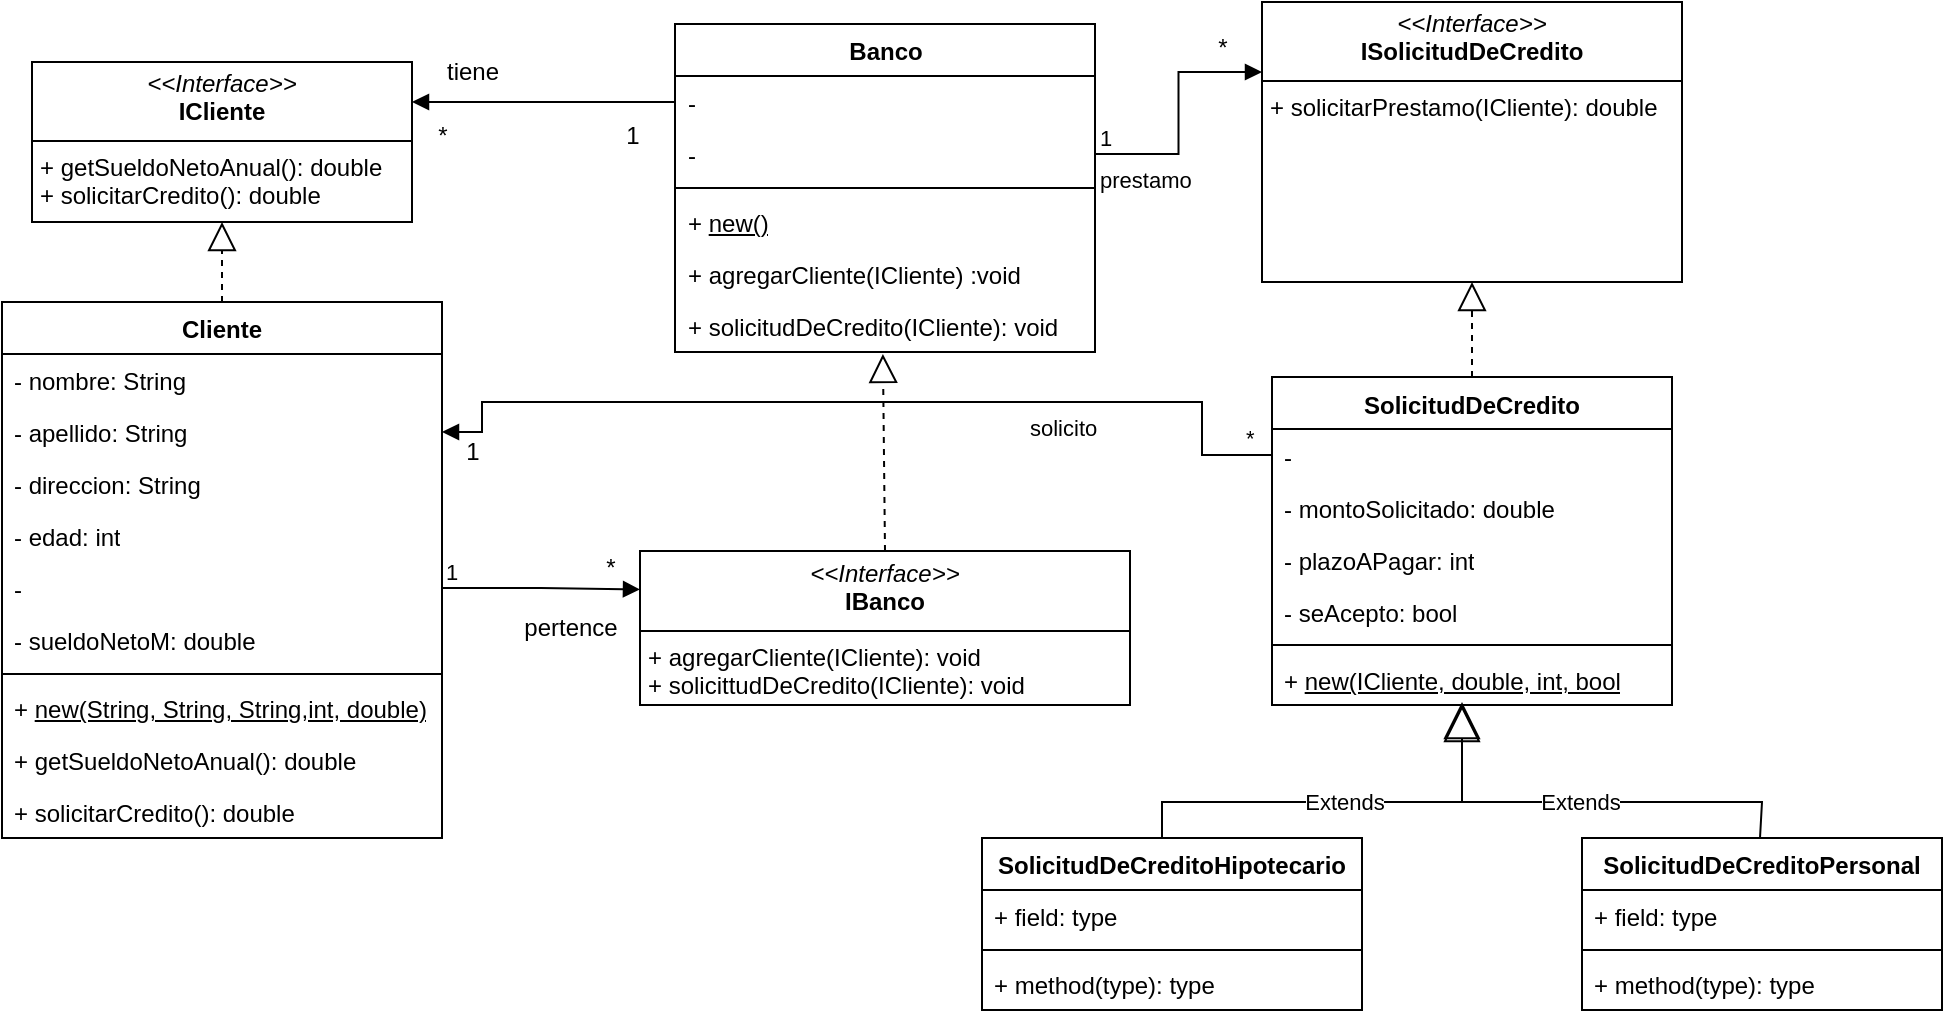 <mxfile version="27.0.3">
  <diagram name="Página-1" id="FZm7-ljKYktWhiKrwIqj">
    <mxGraphModel dx="916" dy="2024" grid="1" gridSize="10" guides="1" tooltips="1" connect="1" arrows="1" fold="1" page="1" pageScale="1" pageWidth="827" pageHeight="1169" math="0" shadow="0">
      <root>
        <mxCell id="0" />
        <mxCell id="1" parent="0" />
        <mxCell id="gXTNEMRNumfITgsgqX0p-1" value="Cliente" style="swimlane;fontStyle=1;align=center;verticalAlign=top;childLayout=stackLayout;horizontal=1;startSize=26;horizontalStack=0;resizeParent=1;resizeParentMax=0;resizeLast=0;collapsible=1;marginBottom=0;whiteSpace=wrap;html=1;" vertex="1" parent="1">
          <mxGeometry x="80" y="70" width="220" height="268" as="geometry" />
        </mxCell>
        <mxCell id="gXTNEMRNumfITgsgqX0p-2" value="- nombre: String" style="text;strokeColor=none;fillColor=none;align=left;verticalAlign=top;spacingLeft=4;spacingRight=4;overflow=hidden;rotatable=0;points=[[0,0.5],[1,0.5]];portConstraint=eastwest;whiteSpace=wrap;html=1;" vertex="1" parent="gXTNEMRNumfITgsgqX0p-1">
          <mxGeometry y="26" width="220" height="26" as="geometry" />
        </mxCell>
        <mxCell id="gXTNEMRNumfITgsgqX0p-5" value="- apellido: String" style="text;strokeColor=none;fillColor=none;align=left;verticalAlign=top;spacingLeft=4;spacingRight=4;overflow=hidden;rotatable=0;points=[[0,0.5],[1,0.5]];portConstraint=eastwest;whiteSpace=wrap;html=1;" vertex="1" parent="gXTNEMRNumfITgsgqX0p-1">
          <mxGeometry y="52" width="220" height="26" as="geometry" />
        </mxCell>
        <mxCell id="gXTNEMRNumfITgsgqX0p-6" value="- direccion: String" style="text;strokeColor=none;fillColor=none;align=left;verticalAlign=top;spacingLeft=4;spacingRight=4;overflow=hidden;rotatable=0;points=[[0,0.5],[1,0.5]];portConstraint=eastwest;whiteSpace=wrap;html=1;" vertex="1" parent="gXTNEMRNumfITgsgqX0p-1">
          <mxGeometry y="78" width="220" height="26" as="geometry" />
        </mxCell>
        <mxCell id="gXTNEMRNumfITgsgqX0p-7" value="- edad: int" style="text;strokeColor=none;fillColor=none;align=left;verticalAlign=top;spacingLeft=4;spacingRight=4;overflow=hidden;rotatable=0;points=[[0,0.5],[1,0.5]];portConstraint=eastwest;whiteSpace=wrap;html=1;" vertex="1" parent="gXTNEMRNumfITgsgqX0p-1">
          <mxGeometry y="104" width="220" height="26" as="geometry" />
        </mxCell>
        <mxCell id="gXTNEMRNumfITgsgqX0p-25" value="-" style="text;strokeColor=none;fillColor=none;align=left;verticalAlign=top;spacingLeft=4;spacingRight=4;overflow=hidden;rotatable=0;points=[[0,0.5],[1,0.5]];portConstraint=eastwest;whiteSpace=wrap;html=1;" vertex="1" parent="gXTNEMRNumfITgsgqX0p-1">
          <mxGeometry y="130" width="220" height="26" as="geometry" />
        </mxCell>
        <mxCell id="gXTNEMRNumfITgsgqX0p-8" value="- sueldoNetoM: double" style="text;strokeColor=none;fillColor=none;align=left;verticalAlign=top;spacingLeft=4;spacingRight=4;overflow=hidden;rotatable=0;points=[[0,0.5],[1,0.5]];portConstraint=eastwest;whiteSpace=wrap;html=1;" vertex="1" parent="gXTNEMRNumfITgsgqX0p-1">
          <mxGeometry y="156" width="220" height="26" as="geometry" />
        </mxCell>
        <mxCell id="gXTNEMRNumfITgsgqX0p-3" value="" style="line;strokeWidth=1;fillColor=none;align=left;verticalAlign=middle;spacingTop=-1;spacingLeft=3;spacingRight=3;rotatable=0;labelPosition=right;points=[];portConstraint=eastwest;strokeColor=inherit;" vertex="1" parent="gXTNEMRNumfITgsgqX0p-1">
          <mxGeometry y="182" width="220" height="8" as="geometry" />
        </mxCell>
        <mxCell id="gXTNEMRNumfITgsgqX0p-4" value="+ &lt;u&gt;new(String, String, String,int, double)&lt;/u&gt;" style="text;strokeColor=none;fillColor=none;align=left;verticalAlign=top;spacingLeft=4;spacingRight=4;overflow=hidden;rotatable=0;points=[[0,0.5],[1,0.5]];portConstraint=eastwest;whiteSpace=wrap;html=1;" vertex="1" parent="gXTNEMRNumfITgsgqX0p-1">
          <mxGeometry y="190" width="220" height="26" as="geometry" />
        </mxCell>
        <mxCell id="gXTNEMRNumfITgsgqX0p-11" value="+ getSueldoNetoAnual(): double" style="text;strokeColor=none;fillColor=none;align=left;verticalAlign=top;spacingLeft=4;spacingRight=4;overflow=hidden;rotatable=0;points=[[0,0.5],[1,0.5]];portConstraint=eastwest;whiteSpace=wrap;html=1;" vertex="1" parent="gXTNEMRNumfITgsgqX0p-1">
          <mxGeometry y="216" width="220" height="26" as="geometry" />
        </mxCell>
        <mxCell id="gXTNEMRNumfITgsgqX0p-41" value="+ solicitarCredito(): double" style="text;strokeColor=none;fillColor=none;align=left;verticalAlign=top;spacingLeft=4;spacingRight=4;overflow=hidden;rotatable=0;points=[[0,0.5],[1,0.5]];portConstraint=eastwest;whiteSpace=wrap;html=1;" vertex="1" parent="gXTNEMRNumfITgsgqX0p-1">
          <mxGeometry y="242" width="220" height="26" as="geometry" />
        </mxCell>
        <mxCell id="gXTNEMRNumfITgsgqX0p-9" value="&lt;p style=&quot;margin:0px;margin-top:4px;text-align:center;&quot;&gt;&lt;i&gt;&amp;lt;&amp;lt;Interface&amp;gt;&amp;gt;&lt;/i&gt;&lt;br&gt;&lt;b&gt;ICliente&lt;/b&gt;&lt;/p&gt;&lt;hr size=&quot;1&quot; style=&quot;border-style:solid;&quot;&gt;&lt;p style=&quot;margin:0px;margin-left:4px;&quot;&gt;+ getSueldoNetoAnual(): double&lt;/p&gt;&lt;p style=&quot;margin:0px;margin-left:4px;&quot;&gt;+ solicitarCredito(): double&lt;/p&gt;" style="verticalAlign=top;align=left;overflow=fill;html=1;whiteSpace=wrap;" vertex="1" parent="1">
          <mxGeometry x="95" y="-50" width="190" height="80" as="geometry" />
        </mxCell>
        <mxCell id="gXTNEMRNumfITgsgqX0p-10" value="" style="endArrow=block;dashed=1;endFill=0;endSize=12;html=1;rounded=0;exitX=0.5;exitY=0;exitDx=0;exitDy=0;entryX=0.5;entryY=1;entryDx=0;entryDy=0;" edge="1" parent="1" source="gXTNEMRNumfITgsgqX0p-1" target="gXTNEMRNumfITgsgqX0p-9">
          <mxGeometry width="160" relative="1" as="geometry">
            <mxPoint x="150" y="160" as="sourcePoint" />
            <mxPoint x="310" y="160" as="targetPoint" />
          </mxGeometry>
        </mxCell>
        <mxCell id="gXTNEMRNumfITgsgqX0p-12" value="Banco" style="swimlane;fontStyle=1;align=center;verticalAlign=top;childLayout=stackLayout;horizontal=1;startSize=26;horizontalStack=0;resizeParent=1;resizeParentMax=0;resizeLast=0;collapsible=1;marginBottom=0;whiteSpace=wrap;html=1;" vertex="1" parent="1">
          <mxGeometry x="416.5" y="-69" width="210" height="164" as="geometry" />
        </mxCell>
        <mxCell id="gXTNEMRNumfITgsgqX0p-13" value="-&amp;nbsp;" style="text;strokeColor=none;fillColor=none;align=left;verticalAlign=top;spacingLeft=4;spacingRight=4;overflow=hidden;rotatable=0;points=[[0,0.5],[1,0.5]];portConstraint=eastwest;whiteSpace=wrap;html=1;" vertex="1" parent="gXTNEMRNumfITgsgqX0p-12">
          <mxGeometry y="26" width="210" height="26" as="geometry" />
        </mxCell>
        <mxCell id="gXTNEMRNumfITgsgqX0p-36" value="-" style="text;strokeColor=none;fillColor=none;align=left;verticalAlign=top;spacingLeft=4;spacingRight=4;overflow=hidden;rotatable=0;points=[[0,0.5],[1,0.5]];portConstraint=eastwest;whiteSpace=wrap;html=1;" vertex="1" parent="gXTNEMRNumfITgsgqX0p-12">
          <mxGeometry y="52" width="210" height="26" as="geometry" />
        </mxCell>
        <mxCell id="gXTNEMRNumfITgsgqX0p-14" value="" style="line;strokeWidth=1;fillColor=none;align=left;verticalAlign=middle;spacingTop=-1;spacingLeft=3;spacingRight=3;rotatable=0;labelPosition=right;points=[];portConstraint=eastwest;strokeColor=inherit;" vertex="1" parent="gXTNEMRNumfITgsgqX0p-12">
          <mxGeometry y="78" width="210" height="8" as="geometry" />
        </mxCell>
        <mxCell id="gXTNEMRNumfITgsgqX0p-15" value="+ &lt;u&gt;new()&lt;/u&gt;" style="text;strokeColor=none;fillColor=none;align=left;verticalAlign=top;spacingLeft=4;spacingRight=4;overflow=hidden;rotatable=0;points=[[0,0.5],[1,0.5]];portConstraint=eastwest;whiteSpace=wrap;html=1;" vertex="1" parent="gXTNEMRNumfITgsgqX0p-12">
          <mxGeometry y="86" width="210" height="26" as="geometry" />
        </mxCell>
        <mxCell id="gXTNEMRNumfITgsgqX0p-21" value="+ agregarCliente(ICliente) :void" style="text;strokeColor=none;fillColor=none;align=left;verticalAlign=top;spacingLeft=4;spacingRight=4;overflow=hidden;rotatable=0;points=[[0,0.5],[1,0.5]];portConstraint=eastwest;whiteSpace=wrap;html=1;" vertex="1" parent="gXTNEMRNumfITgsgqX0p-12">
          <mxGeometry y="112" width="210" height="26" as="geometry" />
        </mxCell>
        <mxCell id="gXTNEMRNumfITgsgqX0p-40" value="+ solicitudDeCredito(ICliente): void" style="text;strokeColor=none;fillColor=none;align=left;verticalAlign=top;spacingLeft=4;spacingRight=4;overflow=hidden;rotatable=0;points=[[0,0.5],[1,0.5]];portConstraint=eastwest;whiteSpace=wrap;html=1;" vertex="1" parent="gXTNEMRNumfITgsgqX0p-12">
          <mxGeometry y="138" width="210" height="26" as="geometry" />
        </mxCell>
        <mxCell id="gXTNEMRNumfITgsgqX0p-18" value="*" style="text;html=1;align=center;verticalAlign=middle;resizable=0;points=[];autosize=1;strokeColor=none;fillColor=none;" vertex="1" parent="1">
          <mxGeometry x="285" y="-28" width="30" height="30" as="geometry" />
        </mxCell>
        <mxCell id="gXTNEMRNumfITgsgqX0p-19" value="&lt;p style=&quot;margin:0px;margin-top:4px;text-align:center;&quot;&gt;&lt;i&gt;&amp;lt;&amp;lt;Interface&amp;gt;&amp;gt;&lt;/i&gt;&lt;br&gt;&lt;b&gt;IBanco&lt;/b&gt;&lt;/p&gt;&lt;hr size=&quot;1&quot; style=&quot;border-style:solid;&quot;&gt;&lt;p style=&quot;margin:0px;margin-left:4px;&quot;&gt;+ agregarCliente(ICliente): void&lt;/p&gt;&lt;p style=&quot;margin:0px;margin-left:4px;&quot;&gt;+ solicittudDeCredito(ICliente): void&lt;/p&gt;" style="verticalAlign=top;align=left;overflow=fill;html=1;whiteSpace=wrap;" vertex="1" parent="1">
          <mxGeometry x="399" y="194.5" width="245" height="77" as="geometry" />
        </mxCell>
        <mxCell id="gXTNEMRNumfITgsgqX0p-22" value="pertence" style="text;html=1;align=center;verticalAlign=middle;resizable=0;points=[];autosize=1;strokeColor=none;fillColor=none;" vertex="1" parent="1">
          <mxGeometry x="329" y="218" width="70" height="30" as="geometry" />
        </mxCell>
        <mxCell id="gXTNEMRNumfITgsgqX0p-26" value="tiene" style="text;html=1;align=center;verticalAlign=middle;resizable=0;points=[];autosize=1;strokeColor=none;fillColor=none;" vertex="1" parent="1">
          <mxGeometry x="290" y="-60" width="50" height="30" as="geometry" />
        </mxCell>
        <mxCell id="gXTNEMRNumfITgsgqX0p-27" value="1" style="text;html=1;align=center;verticalAlign=middle;resizable=0;points=[];autosize=1;strokeColor=none;fillColor=none;" vertex="1" parent="1">
          <mxGeometry x="380" y="-28" width="30" height="30" as="geometry" />
        </mxCell>
        <mxCell id="gXTNEMRNumfITgsgqX0p-28" value="" style="endArrow=block;endFill=1;html=1;edgeStyle=orthogonalEdgeStyle;align=left;verticalAlign=top;rounded=0;exitX=0;exitY=0.5;exitDx=0;exitDy=0;entryX=1;entryY=0.25;entryDx=0;entryDy=0;" edge="1" parent="1" source="gXTNEMRNumfITgsgqX0p-13" target="gXTNEMRNumfITgsgqX0p-9">
          <mxGeometry x="-1" relative="1" as="geometry">
            <mxPoint x="610" y="160" as="sourcePoint" />
            <mxPoint x="770" y="160" as="targetPoint" />
          </mxGeometry>
        </mxCell>
        <mxCell id="gXTNEMRNumfITgsgqX0p-30" value="" style="endArrow=block;endFill=1;html=1;edgeStyle=orthogonalEdgeStyle;align=left;verticalAlign=top;rounded=0;exitX=1;exitY=0.5;exitDx=0;exitDy=0;entryX=0;entryY=0.25;entryDx=0;entryDy=0;" edge="1" parent="1" source="gXTNEMRNumfITgsgqX0p-25" target="gXTNEMRNumfITgsgqX0p-19">
          <mxGeometry x="-1" relative="1" as="geometry">
            <mxPoint x="610" y="160" as="sourcePoint" />
            <mxPoint x="770" y="160" as="targetPoint" />
          </mxGeometry>
        </mxCell>
        <mxCell id="gXTNEMRNumfITgsgqX0p-31" value="1" style="edgeLabel;resizable=0;html=1;align=left;verticalAlign=bottom;" connectable="0" vertex="1" parent="gXTNEMRNumfITgsgqX0p-30">
          <mxGeometry x="-1" relative="1" as="geometry" />
        </mxCell>
        <mxCell id="gXTNEMRNumfITgsgqX0p-32" value="*" style="text;html=1;align=center;verticalAlign=middle;resizable=0;points=[];autosize=1;strokeColor=none;fillColor=none;" vertex="1" parent="1">
          <mxGeometry x="369" y="188" width="30" height="30" as="geometry" />
        </mxCell>
        <mxCell id="gXTNEMRNumfITgsgqX0p-33" value="" style="endArrow=block;dashed=1;endFill=0;endSize=12;html=1;rounded=0;exitX=0.5;exitY=0;exitDx=0;exitDy=0;entryX=0.495;entryY=1.038;entryDx=0;entryDy=0;entryPerimeter=0;" edge="1" parent="1" source="gXTNEMRNumfITgsgqX0p-19" target="gXTNEMRNumfITgsgqX0p-40">
          <mxGeometry width="160" relative="1" as="geometry">
            <mxPoint x="610" y="160" as="sourcePoint" />
            <mxPoint x="520" y="110" as="targetPoint" />
          </mxGeometry>
        </mxCell>
        <mxCell id="gXTNEMRNumfITgsgqX0p-35" value="&lt;p style=&quot;margin:0px;margin-top:4px;text-align:center;&quot;&gt;&lt;i&gt;&amp;lt;&amp;lt;Interface&amp;gt;&amp;gt;&lt;/i&gt;&lt;br&gt;&lt;b&gt;ISolicitudDeCredito&lt;/b&gt;&lt;/p&gt;&lt;hr size=&quot;1&quot; style=&quot;border-style:solid;&quot;&gt;&lt;p style=&quot;margin:0px;margin-left:4px;&quot;&gt;+ solicitarPrestamo(ICliente): double&lt;br&gt;&lt;/p&gt;" style="verticalAlign=top;align=left;overflow=fill;html=1;whiteSpace=wrap;" vertex="1" parent="1">
          <mxGeometry x="710" y="-80" width="210" height="140" as="geometry" />
        </mxCell>
        <mxCell id="gXTNEMRNumfITgsgqX0p-37" value="prestamo" style="endArrow=block;endFill=1;html=1;edgeStyle=orthogonalEdgeStyle;align=left;verticalAlign=top;rounded=0;exitX=1;exitY=0.5;exitDx=0;exitDy=0;entryX=0;entryY=0.25;entryDx=0;entryDy=0;" edge="1" parent="1" source="gXTNEMRNumfITgsgqX0p-36" target="gXTNEMRNumfITgsgqX0p-35">
          <mxGeometry x="-1" relative="1" as="geometry">
            <mxPoint x="580" y="160" as="sourcePoint" />
            <mxPoint x="740" y="160" as="targetPoint" />
          </mxGeometry>
        </mxCell>
        <mxCell id="gXTNEMRNumfITgsgqX0p-38" value="1" style="edgeLabel;resizable=0;html=1;align=left;verticalAlign=bottom;" connectable="0" vertex="1" parent="gXTNEMRNumfITgsgqX0p-37">
          <mxGeometry x="-1" relative="1" as="geometry" />
        </mxCell>
        <mxCell id="gXTNEMRNumfITgsgqX0p-39" value="*" style="text;html=1;align=center;verticalAlign=middle;resizable=0;points=[];autosize=1;strokeColor=none;fillColor=none;" vertex="1" parent="1">
          <mxGeometry x="675" y="-72" width="30" height="30" as="geometry" />
        </mxCell>
        <mxCell id="gXTNEMRNumfITgsgqX0p-42" value="SolicitudDeCredito" style="swimlane;fontStyle=1;align=center;verticalAlign=top;childLayout=stackLayout;horizontal=1;startSize=26;horizontalStack=0;resizeParent=1;resizeParentMax=0;resizeLast=0;collapsible=1;marginBottom=0;whiteSpace=wrap;html=1;" vertex="1" parent="1">
          <mxGeometry x="715" y="107.5" width="200" height="164" as="geometry" />
        </mxCell>
        <mxCell id="gXTNEMRNumfITgsgqX0p-43" value="-" style="text;strokeColor=none;fillColor=none;align=left;verticalAlign=top;spacingLeft=4;spacingRight=4;overflow=hidden;rotatable=0;points=[[0,0.5],[1,0.5]];portConstraint=eastwest;whiteSpace=wrap;html=1;" vertex="1" parent="gXTNEMRNumfITgsgqX0p-42">
          <mxGeometry y="26" width="200" height="26" as="geometry" />
        </mxCell>
        <mxCell id="gXTNEMRNumfITgsgqX0p-47" value="- montoSolicitado: double" style="text;strokeColor=none;fillColor=none;align=left;verticalAlign=top;spacingLeft=4;spacingRight=4;overflow=hidden;rotatable=0;points=[[0,0.5],[1,0.5]];portConstraint=eastwest;whiteSpace=wrap;html=1;" vertex="1" parent="gXTNEMRNumfITgsgqX0p-42">
          <mxGeometry y="52" width="200" height="26" as="geometry" />
        </mxCell>
        <mxCell id="gXTNEMRNumfITgsgqX0p-52" value="- plazoAPagar: int" style="text;strokeColor=none;fillColor=none;align=left;verticalAlign=top;spacingLeft=4;spacingRight=4;overflow=hidden;rotatable=0;points=[[0,0.5],[1,0.5]];portConstraint=eastwest;whiteSpace=wrap;html=1;" vertex="1" parent="gXTNEMRNumfITgsgqX0p-42">
          <mxGeometry y="78" width="200" height="26" as="geometry" />
        </mxCell>
        <mxCell id="gXTNEMRNumfITgsgqX0p-53" value="- seAcepto: bool" style="text;strokeColor=none;fillColor=none;align=left;verticalAlign=top;spacingLeft=4;spacingRight=4;overflow=hidden;rotatable=0;points=[[0,0.5],[1,0.5]];portConstraint=eastwest;whiteSpace=wrap;html=1;" vertex="1" parent="gXTNEMRNumfITgsgqX0p-42">
          <mxGeometry y="104" width="200" height="26" as="geometry" />
        </mxCell>
        <mxCell id="gXTNEMRNumfITgsgqX0p-44" value="" style="line;strokeWidth=1;fillColor=none;align=left;verticalAlign=middle;spacingTop=-1;spacingLeft=3;spacingRight=3;rotatable=0;labelPosition=right;points=[];portConstraint=eastwest;strokeColor=inherit;" vertex="1" parent="gXTNEMRNumfITgsgqX0p-42">
          <mxGeometry y="130" width="200" height="8" as="geometry" />
        </mxCell>
        <mxCell id="gXTNEMRNumfITgsgqX0p-45" value="+ &lt;u&gt;new(ICliente, double, int, bool&lt;/u&gt;" style="text;strokeColor=none;fillColor=none;align=left;verticalAlign=top;spacingLeft=4;spacingRight=4;overflow=hidden;rotatable=0;points=[[0,0.5],[1,0.5]];portConstraint=eastwest;whiteSpace=wrap;html=1;" vertex="1" parent="gXTNEMRNumfITgsgqX0p-42">
          <mxGeometry y="138" width="200" height="26" as="geometry" />
        </mxCell>
        <mxCell id="gXTNEMRNumfITgsgqX0p-46" value="" style="endArrow=block;dashed=1;endFill=0;endSize=12;html=1;rounded=0;exitX=0.5;exitY=0;exitDx=0;exitDy=0;entryX=0.5;entryY=1;entryDx=0;entryDy=0;" edge="1" parent="1" source="gXTNEMRNumfITgsgqX0p-42" target="gXTNEMRNumfITgsgqX0p-35">
          <mxGeometry width="160" relative="1" as="geometry">
            <mxPoint x="770" y="160" as="sourcePoint" />
            <mxPoint x="930" y="160" as="targetPoint" />
          </mxGeometry>
        </mxCell>
        <mxCell id="gXTNEMRNumfITgsgqX0p-48" value="solicito" style="endArrow=block;endFill=1;html=1;edgeStyle=orthogonalEdgeStyle;align=left;verticalAlign=top;rounded=0;exitX=0;exitY=0.5;exitDx=0;exitDy=0;entryX=1;entryY=0.5;entryDx=0;entryDy=0;" edge="1" parent="1" source="gXTNEMRNumfITgsgqX0p-43" target="gXTNEMRNumfITgsgqX0p-5">
          <mxGeometry x="-0.338" relative="1" as="geometry">
            <mxPoint x="600" y="160" as="sourcePoint" />
            <mxPoint x="760" y="160" as="targetPoint" />
            <Array as="points">
              <mxPoint x="680" y="147" />
              <mxPoint x="680" y="120" />
              <mxPoint x="320" y="120" />
              <mxPoint x="320" y="135" />
            </Array>
            <mxPoint x="1" as="offset" />
          </mxGeometry>
        </mxCell>
        <mxCell id="gXTNEMRNumfITgsgqX0p-49" value="*" style="edgeLabel;resizable=0;html=1;align=left;verticalAlign=bottom;" connectable="0" vertex="1" parent="gXTNEMRNumfITgsgqX0p-48">
          <mxGeometry x="-1" relative="1" as="geometry">
            <mxPoint x="-15" as="offset" />
          </mxGeometry>
        </mxCell>
        <mxCell id="gXTNEMRNumfITgsgqX0p-50" value="1" style="text;html=1;align=center;verticalAlign=middle;resizable=0;points=[];autosize=1;strokeColor=none;fillColor=none;" vertex="1" parent="1">
          <mxGeometry x="300" y="130" width="30" height="30" as="geometry" />
        </mxCell>
        <mxCell id="gXTNEMRNumfITgsgqX0p-54" value="SolicitudDeCreditoHipotecario" style="swimlane;fontStyle=1;align=center;verticalAlign=top;childLayout=stackLayout;horizontal=1;startSize=26;horizontalStack=0;resizeParent=1;resizeParentMax=0;resizeLast=0;collapsible=1;marginBottom=0;whiteSpace=wrap;html=1;" vertex="1" parent="1">
          <mxGeometry x="570" y="338" width="190" height="86" as="geometry" />
        </mxCell>
        <mxCell id="gXTNEMRNumfITgsgqX0p-55" value="+ field: type" style="text;strokeColor=none;fillColor=none;align=left;verticalAlign=top;spacingLeft=4;spacingRight=4;overflow=hidden;rotatable=0;points=[[0,0.5],[1,0.5]];portConstraint=eastwest;whiteSpace=wrap;html=1;" vertex="1" parent="gXTNEMRNumfITgsgqX0p-54">
          <mxGeometry y="26" width="190" height="26" as="geometry" />
        </mxCell>
        <mxCell id="gXTNEMRNumfITgsgqX0p-56" value="" style="line;strokeWidth=1;fillColor=none;align=left;verticalAlign=middle;spacingTop=-1;spacingLeft=3;spacingRight=3;rotatable=0;labelPosition=right;points=[];portConstraint=eastwest;strokeColor=inherit;" vertex="1" parent="gXTNEMRNumfITgsgqX0p-54">
          <mxGeometry y="52" width="190" height="8" as="geometry" />
        </mxCell>
        <mxCell id="gXTNEMRNumfITgsgqX0p-57" value="+ method(type): type" style="text;strokeColor=none;fillColor=none;align=left;verticalAlign=top;spacingLeft=4;spacingRight=4;overflow=hidden;rotatable=0;points=[[0,0.5],[1,0.5]];portConstraint=eastwest;whiteSpace=wrap;html=1;" vertex="1" parent="gXTNEMRNumfITgsgqX0p-54">
          <mxGeometry y="60" width="190" height="26" as="geometry" />
        </mxCell>
        <mxCell id="gXTNEMRNumfITgsgqX0p-58" value="SolicitudDeCreditoPersonal" style="swimlane;fontStyle=1;align=center;verticalAlign=top;childLayout=stackLayout;horizontal=1;startSize=26;horizontalStack=0;resizeParent=1;resizeParentMax=0;resizeLast=0;collapsible=1;marginBottom=0;whiteSpace=wrap;html=1;" vertex="1" parent="1">
          <mxGeometry x="870" y="338" width="180" height="86" as="geometry" />
        </mxCell>
        <mxCell id="gXTNEMRNumfITgsgqX0p-59" value="+ field: type" style="text;strokeColor=none;fillColor=none;align=left;verticalAlign=top;spacingLeft=4;spacingRight=4;overflow=hidden;rotatable=0;points=[[0,0.5],[1,0.5]];portConstraint=eastwest;whiteSpace=wrap;html=1;" vertex="1" parent="gXTNEMRNumfITgsgqX0p-58">
          <mxGeometry y="26" width="180" height="26" as="geometry" />
        </mxCell>
        <mxCell id="gXTNEMRNumfITgsgqX0p-60" value="" style="line;strokeWidth=1;fillColor=none;align=left;verticalAlign=middle;spacingTop=-1;spacingLeft=3;spacingRight=3;rotatable=0;labelPosition=right;points=[];portConstraint=eastwest;strokeColor=inherit;" vertex="1" parent="gXTNEMRNumfITgsgqX0p-58">
          <mxGeometry y="52" width="180" height="8" as="geometry" />
        </mxCell>
        <mxCell id="gXTNEMRNumfITgsgqX0p-61" value="+ method(type): type" style="text;strokeColor=none;fillColor=none;align=left;verticalAlign=top;spacingLeft=4;spacingRight=4;overflow=hidden;rotatable=0;points=[[0,0.5],[1,0.5]];portConstraint=eastwest;whiteSpace=wrap;html=1;" vertex="1" parent="gXTNEMRNumfITgsgqX0p-58">
          <mxGeometry y="60" width="180" height="26" as="geometry" />
        </mxCell>
        <mxCell id="gXTNEMRNumfITgsgqX0p-62" value="Extends" style="endArrow=block;endSize=16;endFill=0;html=1;rounded=0;exitX=0.5;exitY=0;exitDx=0;exitDy=0;" edge="1" parent="1">
          <mxGeometry width="160" relative="1" as="geometry">
            <mxPoint x="660" y="338" as="sourcePoint" />
            <mxPoint x="810" y="271.5" as="targetPoint" />
            <Array as="points">
              <mxPoint x="660" y="320" />
              <mxPoint x="810" y="320" />
            </Array>
          </mxGeometry>
        </mxCell>
        <mxCell id="gXTNEMRNumfITgsgqX0p-63" value="Extends" style="endArrow=block;endSize=16;endFill=0;html=1;rounded=0;exitX=0.5;exitY=0;exitDx=0;exitDy=0;entryX=0.475;entryY=0.942;entryDx=0;entryDy=0;entryPerimeter=0;" edge="1" parent="1" target="gXTNEMRNumfITgsgqX0p-45">
          <mxGeometry width="160" relative="1" as="geometry">
            <mxPoint x="959.0" y="338" as="sourcePoint" />
            <mxPoint x="837.711" y="271.5" as="targetPoint" />
            <Array as="points">
              <mxPoint x="960" y="320" />
              <mxPoint x="810" y="320" />
            </Array>
          </mxGeometry>
        </mxCell>
      </root>
    </mxGraphModel>
  </diagram>
</mxfile>
